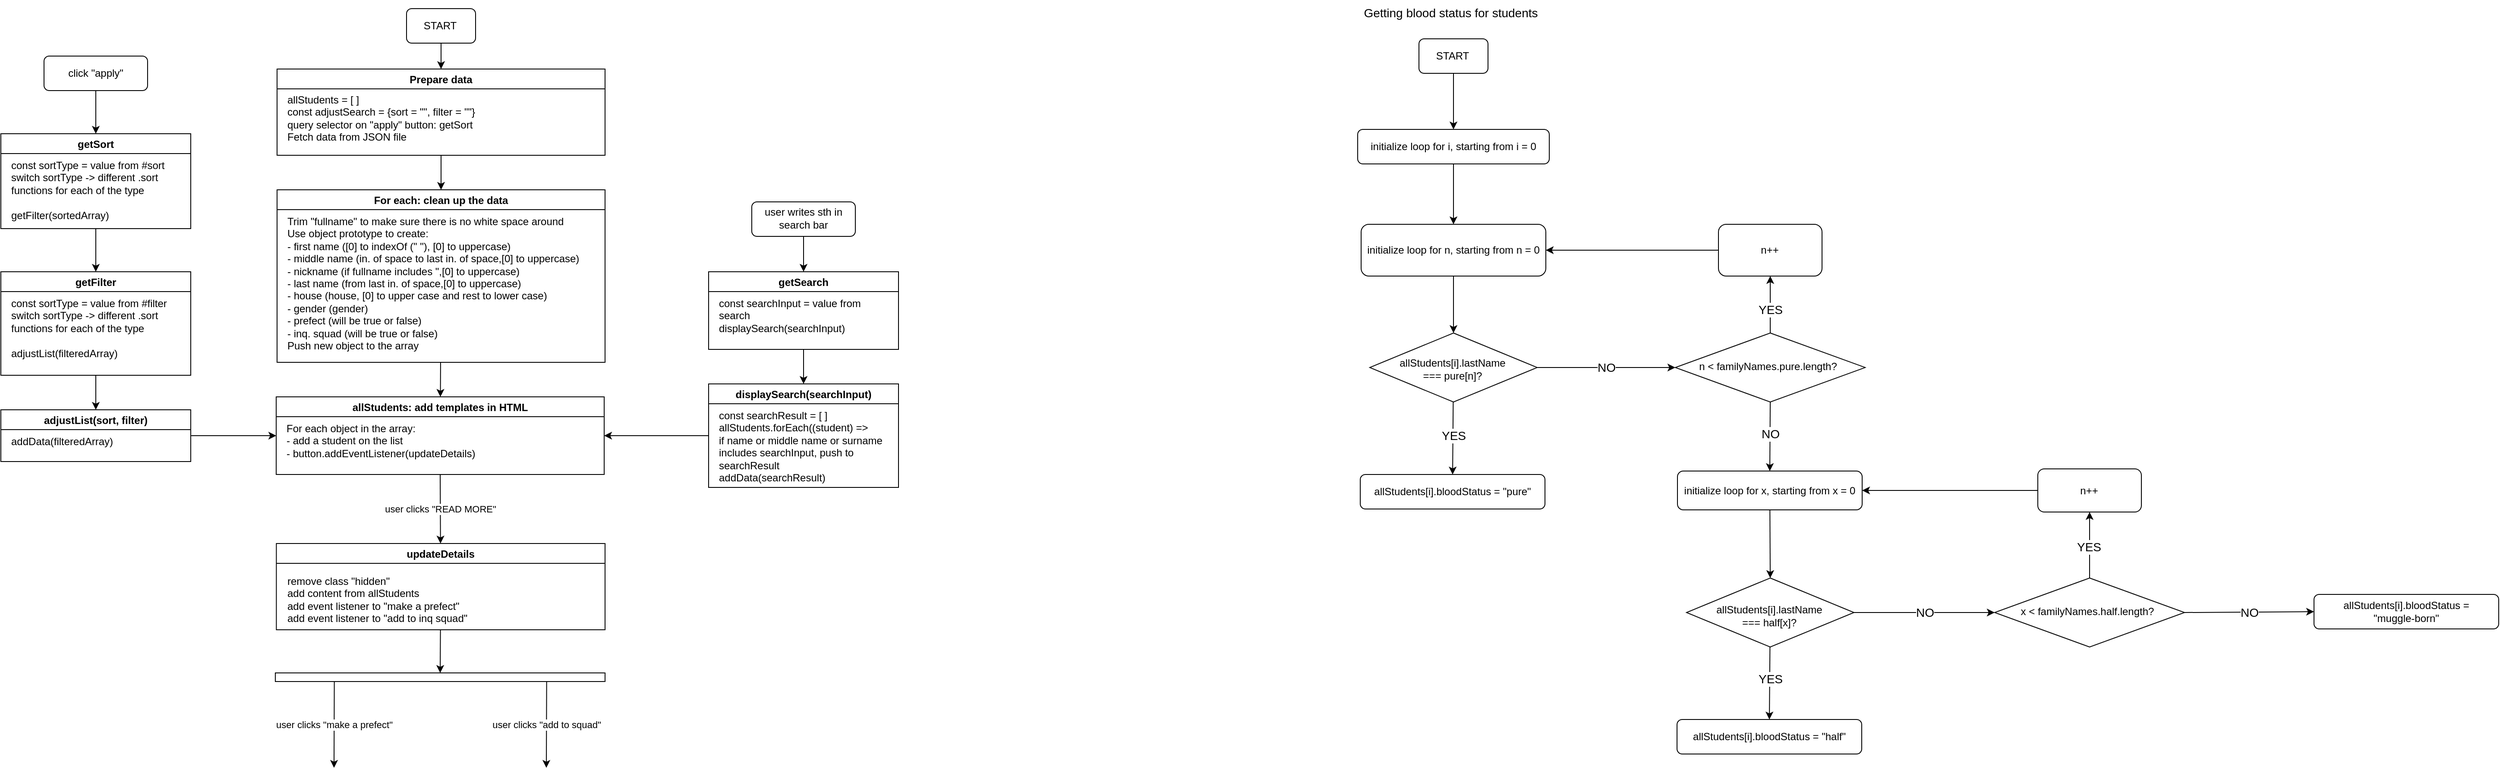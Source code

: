 <mxfile>
    <diagram id="p76yIHVkMcjjHIO2uy8P" name="Page-1">
        <mxGraphModel dx="1002" dy="966" grid="1" gridSize="10" guides="1" tooltips="1" connect="1" arrows="1" fold="1" page="1" pageScale="1" pageWidth="2339" pageHeight="3300" math="0" shadow="0">
            <root>
                <mxCell id="0"/>
                <mxCell id="1" parent="0"/>
                <mxCell id="3" value="" style="rounded=1;whiteSpace=wrap;html=1;" parent="1" vertex="1">
                    <mxGeometry x="510" y="50" width="80" height="40" as="geometry"/>
                </mxCell>
                <mxCell id="4" value="START" style="text;html=1;strokeColor=none;fillColor=none;align=center;verticalAlign=middle;whiteSpace=wrap;rounded=0;" parent="1" vertex="1">
                    <mxGeometry x="519" y="55" width="60" height="30" as="geometry"/>
                </mxCell>
                <mxCell id="5" value="" style="endArrow=classic;html=1;exitX=0.5;exitY=1;exitDx=0;exitDy=0;" parent="1" source="3" target="6" edge="1">
                    <mxGeometry width="50" height="50" relative="1" as="geometry">
                        <mxPoint x="550" y="250" as="sourcePoint"/>
                        <mxPoint x="550" y="170" as="targetPoint"/>
                    </mxGeometry>
                </mxCell>
                <mxCell id="8" style="edgeStyle=none;html=1;" parent="1" source="6" target="9" edge="1">
                    <mxGeometry relative="1" as="geometry">
                        <mxPoint x="550" y="270" as="targetPoint"/>
                    </mxGeometry>
                </mxCell>
                <mxCell id="6" value="Prepare data" style="swimlane;" parent="1" vertex="1">
                    <mxGeometry x="360" y="120" width="380" height="100" as="geometry"/>
                </mxCell>
                <mxCell id="7" value="allStudents = [ ]&lt;br&gt;const adjustSearch = {sort = &quot;&quot;, filter = &quot;&quot;}&lt;br&gt;query selector on &quot;apply&quot; button: getSort&lt;br&gt;Fetch data from JSON file" style="text;html=1;strokeColor=none;fillColor=none;align=left;verticalAlign=top;whiteSpace=wrap;rounded=0;" parent="6" vertex="1">
                    <mxGeometry x="10" y="22" width="360" height="68" as="geometry"/>
                </mxCell>
                <mxCell id="12" style="edgeStyle=none;html=1;" parent="1" source="9" target="13" edge="1">
                    <mxGeometry relative="1" as="geometry">
                        <mxPoint x="550" y="490" as="targetPoint"/>
                    </mxGeometry>
                </mxCell>
                <mxCell id="9" value="For each: clean up the data" style="swimlane;" parent="1" vertex="1">
                    <mxGeometry x="360" y="260" width="380" height="200" as="geometry"/>
                </mxCell>
                <mxCell id="11" value="Trim &quot;fullname&quot; to make sure there is no white space around&lt;br&gt;Use object prototype to create:&lt;br&gt;- first name ([0] to indexOf (&quot; &quot;), [0] to uppercase)&lt;br&gt;- middle name (in. of space to last in. of space,[0] to uppercase)&lt;br&gt;- nickname (if fullname includes &quot;,[0] to uppercase)&lt;br&gt;- last name (from last in. of space,[0] to uppercase)&lt;br&gt;- house (house, [0] to upper case and rest to lower case)&lt;br&gt;- gender (gender)&lt;br&gt;- prefect (will be true or false)&lt;br&gt;- inq. squad (will be true or false)&lt;br&gt;Push new object to the array" style="text;html=1;strokeColor=none;fillColor=none;align=left;verticalAlign=top;whiteSpace=wrap;rounded=0;" parent="9" vertex="1">
                    <mxGeometry x="10" y="23" width="361" height="170" as="geometry"/>
                </mxCell>
                <mxCell id="13" value="allStudents: add templates in HTML" style="swimlane;" parent="1" vertex="1">
                    <mxGeometry x="359" y="500" width="380" height="90" as="geometry"/>
                </mxCell>
                <mxCell id="14" value="&lt;font face=&quot;helvetica&quot;&gt;For each object in the array:&lt;br&gt;- add a student on the list&lt;br&gt;- button.addEventListener(updateDetails)&lt;br&gt;&lt;/font&gt;" style="text;whiteSpace=wrap;html=1;" parent="13" vertex="1">
                    <mxGeometry x="10" y="23" width="360" height="57" as="geometry"/>
                </mxCell>
                <mxCell id="19" value="" style="endArrow=classic;html=1;exitX=0.5;exitY=1;exitDx=0;exitDy=0;" parent="1" source="13" target="22" edge="1">
                    <mxGeometry relative="1" as="geometry">
                        <mxPoint x="550" y="640" as="sourcePoint"/>
                        <mxPoint x="549.6" y="700" as="targetPoint"/>
                    </mxGeometry>
                </mxCell>
                <mxCell id="20" value="user clicks &quot;READ MORE&quot;" style="edgeLabel;resizable=0;html=1;align=center;verticalAlign=middle;" parent="19" connectable="0" vertex="1">
                    <mxGeometry relative="1" as="geometry"/>
                </mxCell>
                <mxCell id="55" style="edgeStyle=none;html=1;entryX=0.5;entryY=0;entryDx=0;entryDy=0;" parent="1" source="22" target="57" edge="1">
                    <mxGeometry relative="1" as="geometry">
                        <mxPoint x="550" y="810" as="targetPoint"/>
                    </mxGeometry>
                </mxCell>
                <mxCell id="22" value="updateDetails" style="swimlane;" parent="1" vertex="1">
                    <mxGeometry x="359.2" y="670" width="380.8" height="100" as="geometry"/>
                </mxCell>
                <mxCell id="23" value="remove class &quot;hidden&quot;&lt;br&gt;add content from allStudents&lt;br&gt;add event listener to &quot;make a prefect&quot;&lt;br&gt;add event listener to &quot;add to inq squad&quot;" style="text;html=1;strokeColor=none;fillColor=none;align=left;verticalAlign=top;whiteSpace=wrap;rounded=0;" parent="22" vertex="1">
                    <mxGeometry x="10.8" y="30" width="359.2" height="60" as="geometry"/>
                </mxCell>
                <mxCell id="32" style="edgeStyle=none;html=1;entryX=0.5;entryY=0;entryDx=0;entryDy=0;" parent="1" source="30" target="33" edge="1">
                    <mxGeometry relative="1" as="geometry">
                        <mxPoint x="120" y="375" as="targetPoint"/>
                    </mxGeometry>
                </mxCell>
                <mxCell id="30" value="getSort" style="swimlane;" parent="1" vertex="1">
                    <mxGeometry x="40" y="195" width="220" height="110" as="geometry"/>
                </mxCell>
                <mxCell id="31" value="const sortType = value from #sort&lt;br&gt;switch sortType -&amp;gt; different .sort functions for each of the type&lt;br&gt;&lt;br&gt;getFilter(sortedArray)" style="text;html=1;strokeColor=none;fillColor=none;align=left;verticalAlign=top;whiteSpace=wrap;rounded=0;" parent="30" vertex="1">
                    <mxGeometry x="10" y="23" width="200" height="87" as="geometry"/>
                </mxCell>
                <mxCell id="35" style="edgeStyle=none;html=1;entryX=0.5;entryY=0;entryDx=0;entryDy=0;" parent="1" source="33" target="36" edge="1">
                    <mxGeometry relative="1" as="geometry">
                        <mxPoint x="120" y="555" as="targetPoint"/>
                    </mxGeometry>
                </mxCell>
                <mxCell id="33" value="getFilter" style="swimlane;" parent="1" vertex="1">
                    <mxGeometry x="40" y="355" width="220" height="120" as="geometry"/>
                </mxCell>
                <mxCell id="34" value="const sortType = value from #filter&lt;br&gt;switch sortType -&amp;gt; different .sort functions for each of the type&lt;br&gt;&lt;br&gt;adjustList(filteredArray)" style="text;html=1;strokeColor=none;fillColor=none;align=left;verticalAlign=top;whiteSpace=wrap;rounded=0;" parent="33" vertex="1">
                    <mxGeometry x="10" y="23" width="200" height="97" as="geometry"/>
                </mxCell>
                <mxCell id="42" style="edgeStyle=none;html=1;entryX=0;entryY=0.5;entryDx=0;entryDy=0;" parent="1" source="36" target="13" edge="1">
                    <mxGeometry relative="1" as="geometry"/>
                </mxCell>
                <mxCell id="36" value="adjustList(sort, filter)" style="swimlane;startSize=23;" parent="1" vertex="1">
                    <mxGeometry x="40" y="515" width="220" height="60" as="geometry"/>
                </mxCell>
                <mxCell id="37" value="addData(filteredArray)" style="text;html=1;strokeColor=none;fillColor=none;align=left;verticalAlign=top;whiteSpace=wrap;rounded=0;" parent="36" vertex="1">
                    <mxGeometry x="10" y="23" width="200" height="27" as="geometry"/>
                </mxCell>
                <mxCell id="41" style="edgeStyle=none;html=1;entryX=0.5;entryY=0;entryDx=0;entryDy=0;" parent="1" source="39" target="30" edge="1">
                    <mxGeometry relative="1" as="geometry"/>
                </mxCell>
                <mxCell id="39" value="" style="rounded=1;whiteSpace=wrap;html=1;" parent="1" vertex="1">
                    <mxGeometry x="90" y="105" width="120" height="40" as="geometry"/>
                </mxCell>
                <mxCell id="40" value="click &quot;apply&quot;" style="text;html=1;strokeColor=none;fillColor=none;align=center;verticalAlign=middle;whiteSpace=wrap;rounded=0;" parent="1" vertex="1">
                    <mxGeometry x="100" y="110" width="100" height="30" as="geometry"/>
                </mxCell>
                <mxCell id="43" style="edgeStyle=none;html=1;entryX=0.5;entryY=0;entryDx=0;entryDy=0;" parent="1" edge="1">
                    <mxGeometry relative="1" as="geometry">
                        <mxPoint x="970" y="485" as="targetPoint"/>
                        <mxPoint x="970" y="445" as="sourcePoint"/>
                    </mxGeometry>
                </mxCell>
                <mxCell id="44" value="getSearch" style="swimlane;" parent="1" vertex="1">
                    <mxGeometry x="860" y="355" width="220" height="90" as="geometry"/>
                </mxCell>
                <mxCell id="45" value="const searchInput = value from search&lt;br&gt;displaySearch(searchInput)" style="text;html=1;strokeColor=none;fillColor=none;align=left;verticalAlign=top;whiteSpace=wrap;rounded=0;" parent="44" vertex="1">
                    <mxGeometry x="10" y="23" width="200" height="70" as="geometry"/>
                </mxCell>
                <mxCell id="54" style="edgeStyle=none;html=1;entryX=1;entryY=0.5;entryDx=0;entryDy=0;" parent="1" source="47" target="13" edge="1">
                    <mxGeometry relative="1" as="geometry"/>
                </mxCell>
                <mxCell id="47" value="displaySearch(searchInput)" style="swimlane;" parent="1" vertex="1">
                    <mxGeometry x="860" y="485" width="220" height="120" as="geometry"/>
                </mxCell>
                <mxCell id="48" value="const searchResult = [ ]&lt;br&gt;allStudents.forEach((student) =&amp;gt;&lt;br&gt;if name or middle name or surname includes searchInput, push to searchResult&lt;br&gt;addData(searchResult)" style="text;html=1;strokeColor=none;fillColor=none;align=left;verticalAlign=top;whiteSpace=wrap;rounded=0;" parent="47" vertex="1">
                    <mxGeometry x="10" y="23" width="200" height="97" as="geometry"/>
                </mxCell>
                <mxCell id="51" style="edgeStyle=none;html=1;entryX=0.5;entryY=0;entryDx=0;entryDy=0;" parent="1" source="52" edge="1">
                    <mxGeometry relative="1" as="geometry">
                        <mxPoint x="970" y="355" as="targetPoint"/>
                    </mxGeometry>
                </mxCell>
                <mxCell id="52" value="" style="rounded=1;whiteSpace=wrap;html=1;" parent="1" vertex="1">
                    <mxGeometry x="910" y="274" width="120" height="40" as="geometry"/>
                </mxCell>
                <mxCell id="53" value="user writes sth in search bar" style="text;html=1;strokeColor=none;fillColor=none;align=center;verticalAlign=middle;whiteSpace=wrap;rounded=0;" parent="1" vertex="1">
                    <mxGeometry x="920" y="278" width="100" height="30" as="geometry"/>
                </mxCell>
                <mxCell id="57" value="" style="rounded=0;whiteSpace=wrap;html=1;" parent="1" vertex="1">
                    <mxGeometry x="358" y="820" width="382" height="10" as="geometry"/>
                </mxCell>
                <mxCell id="58" value="" style="endArrow=classic;html=1;exitX=0.137;exitY=1;exitDx=0;exitDy=0;exitPerimeter=0;" parent="1" edge="1">
                    <mxGeometry relative="1" as="geometry">
                        <mxPoint x="426.334" y="830" as="sourcePoint"/>
                        <mxPoint x="426" y="930" as="targetPoint"/>
                    </mxGeometry>
                </mxCell>
                <mxCell id="59" value="user clicks &quot;make a prefect&quot;" style="edgeLabel;resizable=0;html=1;align=center;verticalAlign=middle;" parent="58" connectable="0" vertex="1">
                    <mxGeometry relative="1" as="geometry"/>
                </mxCell>
                <mxCell id="60" value="" style="endArrow=classic;html=1;exitX=0.137;exitY=1;exitDx=0;exitDy=0;exitPerimeter=0;" parent="1" edge="1">
                    <mxGeometry relative="1" as="geometry">
                        <mxPoint x="672.334" y="830" as="sourcePoint"/>
                        <mxPoint x="672.0" y="930" as="targetPoint"/>
                    </mxGeometry>
                </mxCell>
                <mxCell id="61" value="user clicks &quot;add to squad&quot;" style="edgeLabel;resizable=0;html=1;align=center;verticalAlign=middle;" parent="60" connectable="0" vertex="1">
                    <mxGeometry relative="1" as="geometry"/>
                </mxCell>
                <mxCell id="62" value="&lt;font style=&quot;font-size: 14px&quot;&gt;Getting blood status for students&lt;/font&gt;" style="text;html=1;strokeColor=none;fillColor=none;align=center;verticalAlign=middle;whiteSpace=wrap;rounded=0;" vertex="1" parent="1">
                    <mxGeometry x="1610" y="40" width="220" height="30" as="geometry"/>
                </mxCell>
                <mxCell id="66" style="edgeStyle=none;html=1;fontSize=14;entryX=0.5;entryY=0;entryDx=0;entryDy=0;" edge="1" parent="1" source="64" target="68">
                    <mxGeometry relative="1" as="geometry">
                        <mxPoint x="1720" y="180" as="targetPoint"/>
                    </mxGeometry>
                </mxCell>
                <mxCell id="64" value="" style="rounded=1;whiteSpace=wrap;html=1;" vertex="1" parent="1">
                    <mxGeometry x="1683" y="85" width="80" height="40" as="geometry"/>
                </mxCell>
                <mxCell id="65" value="START" style="text;html=1;strokeColor=none;fillColor=none;align=center;verticalAlign=middle;whiteSpace=wrap;rounded=0;" vertex="1" parent="1">
                    <mxGeometry x="1692" y="90" width="60" height="30" as="geometry"/>
                </mxCell>
                <mxCell id="70" style="edgeStyle=none;html=1;fontSize=14;entryX=0.5;entryY=0;entryDx=0;entryDy=0;" edge="1" parent="1" source="68" target="71">
                    <mxGeometry relative="1" as="geometry">
                        <mxPoint x="1723" y="290" as="targetPoint"/>
                    </mxGeometry>
                </mxCell>
                <mxCell id="68" value="" style="rounded=1;whiteSpace=wrap;html=1;" vertex="1" parent="1">
                    <mxGeometry x="1612" y="190" width="222" height="40" as="geometry"/>
                </mxCell>
                <mxCell id="69" value="initialize loop for i, starting from i = 0" style="text;html=1;strokeColor=none;fillColor=none;align=center;verticalAlign=middle;whiteSpace=wrap;rounded=0;" vertex="1" parent="1">
                    <mxGeometry x="1616" y="195" width="214" height="30" as="geometry"/>
                </mxCell>
                <mxCell id="74" style="edgeStyle=none;html=1;fontSize=14;entryX=0.5;entryY=0;entryDx=0;entryDy=0;" edge="1" parent="1" source="71" target="77">
                    <mxGeometry relative="1" as="geometry">
                        <mxPoint x="1723" y="420" as="targetPoint"/>
                    </mxGeometry>
                </mxCell>
                <mxCell id="71" value="" style="rounded=1;whiteSpace=wrap;html=1;fontSize=14;" vertex="1" parent="1">
                    <mxGeometry x="1616" y="300" width="214" height="60" as="geometry"/>
                </mxCell>
                <mxCell id="73" value="initialize loop for n, starting from n = 0" style="text;html=1;strokeColor=none;fillColor=none;align=center;verticalAlign=middle;whiteSpace=wrap;rounded=0;" vertex="1" parent="1">
                    <mxGeometry x="1616" y="303" width="214" height="53" as="geometry"/>
                </mxCell>
                <mxCell id="77" value="" style="rhombus;whiteSpace=wrap;html=1;fontSize=14;" vertex="1" parent="1">
                    <mxGeometry x="1626" y="426" width="194" height="80" as="geometry"/>
                </mxCell>
                <mxCell id="78" value="allStudents[i].lastName === pure[n]?" style="text;html=1;strokeColor=none;fillColor=none;align=center;verticalAlign=middle;whiteSpace=wrap;rounded=0;" vertex="1" parent="1">
                    <mxGeometry x="1655" y="441" width="134" height="53" as="geometry"/>
                </mxCell>
                <mxCell id="79" value="" style="endArrow=classic;html=1;fontSize=14;entryX=0.5;entryY=0;entryDx=0;entryDy=0;" edge="1" parent="1" source="77" target="81">
                    <mxGeometry relative="1" as="geometry">
                        <mxPoint x="1722.71" y="508" as="sourcePoint"/>
                        <mxPoint x="1722.71" y="582" as="targetPoint"/>
                    </mxGeometry>
                </mxCell>
                <mxCell id="80" value="YES" style="edgeLabel;resizable=0;html=1;align=center;verticalAlign=middle;fontSize=14;" connectable="0" vertex="1" parent="79">
                    <mxGeometry relative="1" as="geometry">
                        <mxPoint y="-3" as="offset"/>
                    </mxGeometry>
                </mxCell>
                <mxCell id="81" value="" style="rounded=1;whiteSpace=wrap;html=1;fontSize=14;" vertex="1" parent="1">
                    <mxGeometry x="1615" y="590" width="214" height="40" as="geometry"/>
                </mxCell>
                <mxCell id="82" value="allStudents[i].bloodStatus = &quot;pure&quot;" style="text;html=1;strokeColor=none;fillColor=none;align=center;verticalAlign=middle;whiteSpace=wrap;rounded=0;" vertex="1" parent="1">
                    <mxGeometry x="1627" y="591" width="190" height="37" as="geometry"/>
                </mxCell>
                <mxCell id="83" value="" style="endArrow=classic;html=1;fontSize=14;exitX=1;exitY=0.5;exitDx=0;exitDy=0;entryX=0;entryY=0.5;entryDx=0;entryDy=0;" edge="1" parent="1" source="77" target="88">
                    <mxGeometry relative="1" as="geometry">
                        <mxPoint x="1829" y="465.41" as="sourcePoint"/>
                        <mxPoint x="1970" y="466" as="targetPoint"/>
                    </mxGeometry>
                </mxCell>
                <mxCell id="84" value="NO" style="edgeLabel;resizable=0;html=1;align=center;verticalAlign=middle;fontSize=14;" connectable="0" vertex="1" parent="83">
                    <mxGeometry relative="1" as="geometry"/>
                </mxCell>
                <mxCell id="112" style="edgeStyle=none;html=1;entryX=0.5;entryY=0;entryDx=0;entryDy=0;fontSize=14;" edge="1" parent="1" source="85" target="104">
                    <mxGeometry relative="1" as="geometry"/>
                </mxCell>
                <mxCell id="85" value="" style="rounded=1;whiteSpace=wrap;html=1;fontSize=14;" vertex="1" parent="1">
                    <mxGeometry x="1982.5" y="586" width="214" height="45" as="geometry"/>
                </mxCell>
                <mxCell id="87" value="initialize loop for x, starting from x = 0" style="text;html=1;strokeColor=none;fillColor=none;align=center;verticalAlign=middle;whiteSpace=wrap;rounded=0;" vertex="1" parent="1">
                    <mxGeometry x="1989" y="596" width="201" height="25" as="geometry"/>
                </mxCell>
                <mxCell id="90" style="edgeStyle=none;html=1;fontSize=14;entryX=0.5;entryY=1;entryDx=0;entryDy=0;" edge="1" parent="1" source="88" target="92">
                    <mxGeometry relative="1" as="geometry">
                        <mxPoint x="2090" y="360" as="targetPoint"/>
                    </mxGeometry>
                </mxCell>
                <mxCell id="88" value="" style="rhombus;whiteSpace=wrap;html=1;fontSize=14;" vertex="1" parent="1">
                    <mxGeometry x="1980" y="426" width="220" height="80" as="geometry"/>
                </mxCell>
                <mxCell id="89" value="n &amp;lt; familyNames.pure.length?" style="text;html=1;strokeColor=none;fillColor=none;align=center;verticalAlign=middle;whiteSpace=wrap;rounded=0;" vertex="1" parent="1">
                    <mxGeometry x="1997" y="438.5" width="181" height="53" as="geometry"/>
                </mxCell>
                <mxCell id="91" value="YES" style="edgeLabel;resizable=0;html=1;align=center;verticalAlign=middle;fontSize=14;" connectable="0" vertex="1" parent="1">
                    <mxGeometry x="2097" y="400" as="geometry">
                        <mxPoint x="-7" y="-1" as="offset"/>
                    </mxGeometry>
                </mxCell>
                <mxCell id="94" style="edgeStyle=none;html=1;entryX=1;entryY=0.5;entryDx=0;entryDy=0;fontSize=14;" edge="1" parent="1" source="92" target="71">
                    <mxGeometry relative="1" as="geometry"/>
                </mxCell>
                <mxCell id="92" value="" style="rounded=1;whiteSpace=wrap;html=1;fontSize=14;" vertex="1" parent="1">
                    <mxGeometry x="2030" y="300" width="120" height="60" as="geometry"/>
                </mxCell>
                <mxCell id="93" value="n++" style="text;html=1;strokeColor=none;fillColor=none;align=center;verticalAlign=middle;whiteSpace=wrap;rounded=0;" vertex="1" parent="1">
                    <mxGeometry x="2044" y="303" width="91" height="53" as="geometry"/>
                </mxCell>
                <mxCell id="95" value="" style="endArrow=classic;html=1;fontSize=14;entryX=0.5;entryY=0;entryDx=0;entryDy=0;exitX=0.5;exitY=1;exitDx=0;exitDy=0;" edge="1" parent="1" source="88" target="85">
                    <mxGeometry relative="1" as="geometry">
                        <mxPoint x="2090.338" y="506.867" as="sourcePoint"/>
                        <mxPoint x="2089.66" y="591" as="targetPoint"/>
                    </mxGeometry>
                </mxCell>
                <mxCell id="96" value="NO" style="edgeLabel;resizable=0;html=1;align=center;verticalAlign=middle;fontSize=14;" connectable="0" vertex="1" parent="95">
                    <mxGeometry relative="1" as="geometry">
                        <mxPoint y="-3" as="offset"/>
                    </mxGeometry>
                </mxCell>
                <mxCell id="104" value="" style="rhombus;whiteSpace=wrap;html=1;fontSize=14;" vertex="1" parent="1">
                    <mxGeometry x="1993" y="710" width="194" height="80" as="geometry"/>
                </mxCell>
                <mxCell id="105" value="allStudents[i].lastName === half[x]?" style="text;html=1;strokeColor=none;fillColor=none;align=center;verticalAlign=middle;whiteSpace=wrap;rounded=0;" vertex="1" parent="1">
                    <mxGeometry x="2022" y="727" width="134" height="53" as="geometry"/>
                </mxCell>
                <mxCell id="106" value="" style="endArrow=classic;html=1;fontSize=14;entryX=0.5;entryY=0;entryDx=0;entryDy=0;" edge="1" parent="1" source="104" target="108">
                    <mxGeometry relative="1" as="geometry">
                        <mxPoint x="2087.71" y="792" as="sourcePoint"/>
                        <mxPoint x="2087.71" y="866" as="targetPoint"/>
                    </mxGeometry>
                </mxCell>
                <mxCell id="107" value="YES" style="edgeLabel;resizable=0;html=1;align=center;verticalAlign=middle;fontSize=14;" connectable="0" vertex="1" parent="106">
                    <mxGeometry relative="1" as="geometry">
                        <mxPoint y="-5" as="offset"/>
                    </mxGeometry>
                </mxCell>
                <mxCell id="108" value="" style="rounded=1;whiteSpace=wrap;html=1;fontSize=14;" vertex="1" parent="1">
                    <mxGeometry x="1982" y="874" width="214" height="40" as="geometry"/>
                </mxCell>
                <mxCell id="109" value="allStudents[i].bloodStatus = &quot;half&quot;" style="text;html=1;strokeColor=none;fillColor=none;align=center;verticalAlign=middle;whiteSpace=wrap;rounded=0;" vertex="1" parent="1">
                    <mxGeometry x="1994" y="875" width="190" height="37" as="geometry"/>
                </mxCell>
                <mxCell id="110" value="" style="endArrow=classic;html=1;fontSize=14;exitX=1;exitY=0.5;exitDx=0;exitDy=0;entryX=0;entryY=0.5;entryDx=0;entryDy=0;" edge="1" parent="1" source="104" target="115">
                    <mxGeometry relative="1" as="geometry">
                        <mxPoint x="2194" y="749.41" as="sourcePoint"/>
                        <mxPoint x="2345" y="750" as="targetPoint"/>
                    </mxGeometry>
                </mxCell>
                <mxCell id="111" value="NO" style="edgeLabel;resizable=0;html=1;align=center;verticalAlign=middle;fontSize=14;" connectable="0" vertex="1" parent="110">
                    <mxGeometry relative="1" as="geometry"/>
                </mxCell>
                <mxCell id="115" value="" style="rhombus;whiteSpace=wrap;html=1;fontSize=14;" vertex="1" parent="1">
                    <mxGeometry x="2350" y="710" width="220" height="80" as="geometry"/>
                </mxCell>
                <mxCell id="116" value="x &amp;lt; familyNames.half.length?" style="text;html=1;strokeColor=none;fillColor=none;align=center;verticalAlign=middle;whiteSpace=wrap;rounded=0;" vertex="1" parent="1">
                    <mxGeometry x="2367" y="722.5" width="181" height="53" as="geometry"/>
                </mxCell>
                <mxCell id="117" value="" style="endArrow=classic;html=1;fontSize=14;exitX=0.5;exitY=0;exitDx=0;exitDy=0;entryX=0.5;entryY=1;entryDx=0;entryDy=0;" edge="1" parent="1" source="115" target="124">
                    <mxGeometry relative="1" as="geometry">
                        <mxPoint x="2460.5" y="675" as="sourcePoint"/>
                        <mxPoint x="2461" y="640" as="targetPoint"/>
                    </mxGeometry>
                </mxCell>
                <mxCell id="118" value="YES" style="edgeLabel;resizable=0;html=1;align=center;verticalAlign=middle;fontSize=14;" connectable="0" vertex="1" parent="117">
                    <mxGeometry relative="1" as="geometry">
                        <mxPoint x="-1" y="2" as="offset"/>
                    </mxGeometry>
                </mxCell>
                <mxCell id="119" value="" style="endArrow=classic;html=1;fontSize=14;exitX=1;exitY=0.5;exitDx=0;exitDy=0;entryX=0;entryY=0.5;entryDx=0;entryDy=0;" edge="1" parent="1" source="115" target="121">
                    <mxGeometry relative="1" as="geometry">
                        <mxPoint x="2580" y="749.71" as="sourcePoint"/>
                        <mxPoint x="2710" y="750" as="targetPoint"/>
                    </mxGeometry>
                </mxCell>
                <mxCell id="120" value="NO" style="edgeLabel;resizable=0;html=1;align=center;verticalAlign=middle;fontSize=14;" connectable="0" vertex="1" parent="119">
                    <mxGeometry relative="1" as="geometry"/>
                </mxCell>
                <mxCell id="121" value="" style="rounded=1;whiteSpace=wrap;html=1;fontSize=14;" vertex="1" parent="1">
                    <mxGeometry x="2720" y="729" width="214" height="40" as="geometry"/>
                </mxCell>
                <mxCell id="122" value="allStudents[i].bloodStatus = &quot;muggle-born&quot;" style="text;html=1;strokeColor=none;fillColor=none;align=center;verticalAlign=middle;whiteSpace=wrap;rounded=0;" vertex="1" parent="1">
                    <mxGeometry x="2732" y="730" width="190" height="37" as="geometry"/>
                </mxCell>
                <mxCell id="123" style="edgeStyle=none;html=1;entryX=1;entryY=0.5;entryDx=0;entryDy=0;fontSize=14;" edge="1" parent="1" source="124" target="85">
                    <mxGeometry relative="1" as="geometry">
                        <mxPoint x="2200" y="600" as="targetPoint"/>
                    </mxGeometry>
                </mxCell>
                <mxCell id="124" value="" style="rounded=1;whiteSpace=wrap;html=1;fontSize=14;" vertex="1" parent="1">
                    <mxGeometry x="2400" y="583.5" width="120" height="50" as="geometry"/>
                </mxCell>
                <mxCell id="125" value="n++" style="text;html=1;strokeColor=none;fillColor=none;align=center;verticalAlign=middle;whiteSpace=wrap;rounded=0;" vertex="1" parent="1">
                    <mxGeometry x="2414" y="590.5" width="91" height="36" as="geometry"/>
                </mxCell>
            </root>
        </mxGraphModel>
    </diagram>
</mxfile>